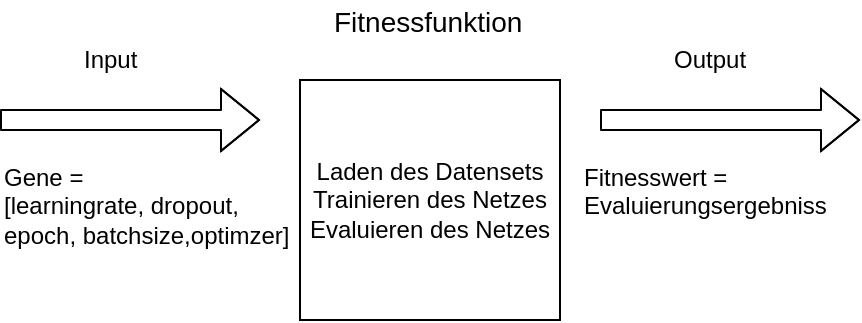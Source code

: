 <mxfile version="12.2.7" type="device" pages="1"><diagram id="Uq6N4Sn5aIjwunLKQZ26" name="Page-1"><mxGraphModel dx="670" dy="427" grid="1" gridSize="10" guides="1" tooltips="1" connect="1" arrows="1" fold="1" page="1" pageScale="1" pageWidth="827" pageHeight="1169" math="0" shadow="0"><root><mxCell id="0"/><mxCell id="1" parent="0"/><mxCell id="N6jiKrXXYLWxJwqpFmc3-1" value="&lt;div&gt;Laden des Datensets&lt;/div&gt;&lt;div&gt;Trainieren des Netzes&lt;/div&gt;&lt;div&gt;Evaluieren des Netzes&lt;br&gt;&lt;/div&gt;" style="rounded=0;whiteSpace=wrap;html=1;" vertex="1" parent="1"><mxGeometry x="360" y="160" width="130" height="120" as="geometry"/></mxCell><mxCell id="N6jiKrXXYLWxJwqpFmc3-4" value="" style="shape=flexArrow;endArrow=classic;html=1;" edge="1" parent="1"><mxGeometry width="50" height="50" relative="1" as="geometry"><mxPoint x="210" y="180" as="sourcePoint"/><mxPoint x="340" y="180" as="targetPoint"/><Array as="points"><mxPoint x="297" y="180"/><mxPoint x="350" y="180"/></Array></mxGeometry></mxCell><mxCell id="N6jiKrXXYLWxJwqpFmc3-5" value="Input" style="text;html=1;resizable=0;points=[];autosize=1;align=left;verticalAlign=top;spacingTop=-4;" vertex="1" parent="1"><mxGeometry x="250" y="140" width="40" height="20" as="geometry"/></mxCell><mxCell id="N6jiKrXXYLWxJwqpFmc3-6" value="Output" style="text;html=1;resizable=0;points=[];autosize=1;align=left;verticalAlign=top;spacingTop=-4;" vertex="1" parent="1"><mxGeometry x="545" y="140" width="50" height="20" as="geometry"/></mxCell><mxCell id="N6jiKrXXYLWxJwqpFmc3-8" value="&lt;div&gt;Gene = &lt;br&gt;&lt;/div&gt;&lt;div&gt;[learningrate, dropout,&lt;/div&gt;&lt;div&gt;epoch, batchsize,optimzer]&lt;/div&gt;" style="text;html=1;resizable=0;points=[];autosize=1;align=left;verticalAlign=top;spacingTop=-4;" vertex="1" parent="1"><mxGeometry x="210" y="199" width="160" height="40" as="geometry"/></mxCell><mxCell id="N6jiKrXXYLWxJwqpFmc3-9" value="&lt;div style=&quot;font-size: 14px&quot;&gt;&lt;font style=&quot;font-size: 14px&quot;&gt;Fitnessfunktion&lt;/font&gt;&lt;/div&gt;&lt;div style=&quot;font-size: 14px&quot;&gt;&lt;font style=&quot;font-size: 14px&quot;&gt;&lt;br&gt;&lt;/font&gt;&lt;/div&gt;" style="text;html=1;resizable=0;points=[];autosize=1;align=left;verticalAlign=top;spacingTop=-4;" vertex="1" parent="1"><mxGeometry x="375" y="120" width="110" height="30" as="geometry"/></mxCell><mxCell id="N6jiKrXXYLWxJwqpFmc3-10" value="&lt;div&gt;Fitnesswert =&lt;/div&gt;&lt;div&gt; Evaluierungsergebniss&lt;/div&gt;" style="text;html=1;resizable=0;points=[];autosize=1;align=left;verticalAlign=top;spacingTop=-4;" vertex="1" parent="1"><mxGeometry x="500" y="199" width="140" height="30" as="geometry"/></mxCell><mxCell id="N6jiKrXXYLWxJwqpFmc3-12" value="" style="shape=flexArrow;endArrow=classic;html=1;" edge="1" parent="1"><mxGeometry width="50" height="50" relative="1" as="geometry"><mxPoint x="510" y="180" as="sourcePoint"/><mxPoint x="640" y="180" as="targetPoint"/><Array as="points"><mxPoint x="597" y="180"/><mxPoint x="650" y="180"/></Array></mxGeometry></mxCell></root></mxGraphModel></diagram></mxfile>